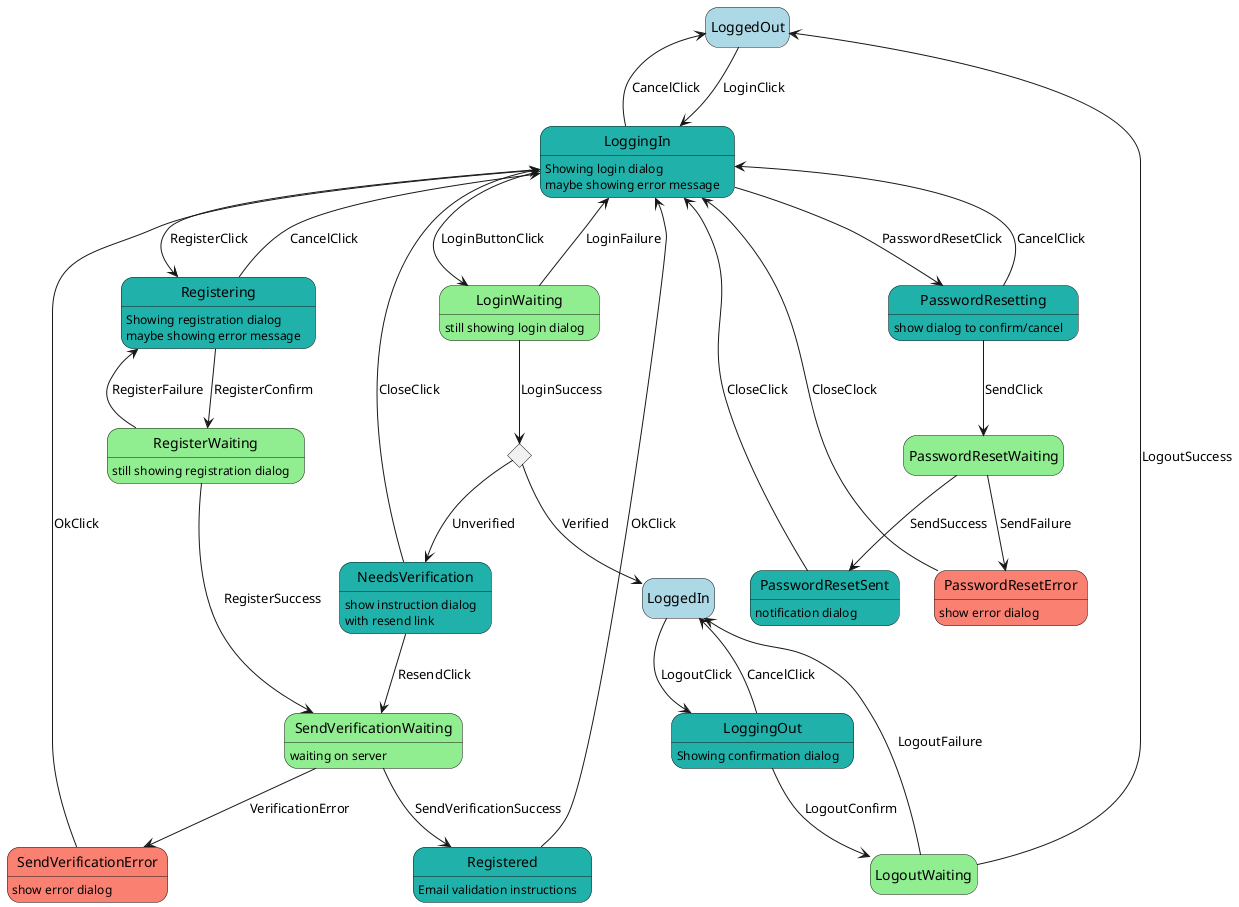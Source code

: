 @startuml Login Logout States
hide empty description

state LoggedOut #LightBlue
state LoggingIn #LightSeaGreen : Showing login dialog
LoggingIn : maybe showing error message
state LoginWaiting #LightGreen : still showing login dialog
state LoggingOut #LightSeaGreen : Showing confirmation dialog
state LogoutWaiting #LightGreen
state Registering #LightSeaGreen : Showing registration dialog
Registering : maybe showing error message
state Registered #LightSeaGreen : Email validation instructions
state RegisterWaiting #LightGreen
RegisterWaiting: still showing registration dialog
state verify <<choice>>
state NeedsVerification #LightSeaGreen : show instruction dialog\nwith resend link
state SendVerificationWaiting #LightGreen : waiting on server
state SendVerificationError #Salmon : show error dialog
state LoggedIn #LightBlue
state PasswordResetting #LightSeaGreen : show dialog to confirm/cancel
state PasswordResetWaiting #LightGreen
state PasswordResetError #Salmon : show error dialog
state PasswordResetSent #LightSeaGreen : notification dialog

LoggedOut --> LoggingIn : LoginClick
LoggingIn --> LoginWaiting : LoginButtonClick
LoginWaiting --> verify : LoginSuccess
verify --> LoggedIn : Verified
verify --> NeedsVerification : Unverified
NeedsVerification --> LoggingIn : CloseClick
NeedsVerification --> SendVerificationWaiting : ResendClick
LoggingIn --> LoggedOut : CancelClick
LoggedIn --> LoggingOut : LogoutClick
LoggingOut --> LoggedIn : CancelClick
LoggingOut --> LogoutWaiting : LogoutConfirm
LogoutWaiting --> LoggedOut : LogoutSuccess
LogoutWaiting --> LoggedIn : LogoutFailure
LoginWaiting --> LoggingIn : LoginFailure
LoggingIn --> Registering : RegisterClick
Registering --> RegisterWaiting : RegisterConfirm
RegisterWaiting --> SendVerificationWaiting : RegisterSuccess
SendVerificationError --> LoggingIn : OkClick
RegisterWaiting --> Registering : RegisterFailure
Registered --> LoggingIn : OkClick
Registering --> LoggingIn : CancelClick
SendVerificationWaiting --> SendVerificationError : VerificationError
SendVerificationWaiting --> Registered : SendVerificationSuccess
LoggingIn --> PasswordResetting : PasswordResetClick
PasswordResetting --> LoggingIn : CancelClick
PasswordResetting --> PasswordResetWaiting : SendClick
PasswordResetWaiting --> PasswordResetSent : SendSuccess
PasswordResetWaiting --> PasswordResetError : SendFailure
PasswordResetSent --> LoggingIn : CloseClick
PasswordResetError --> LoggingIn : CloseClock

@enduml